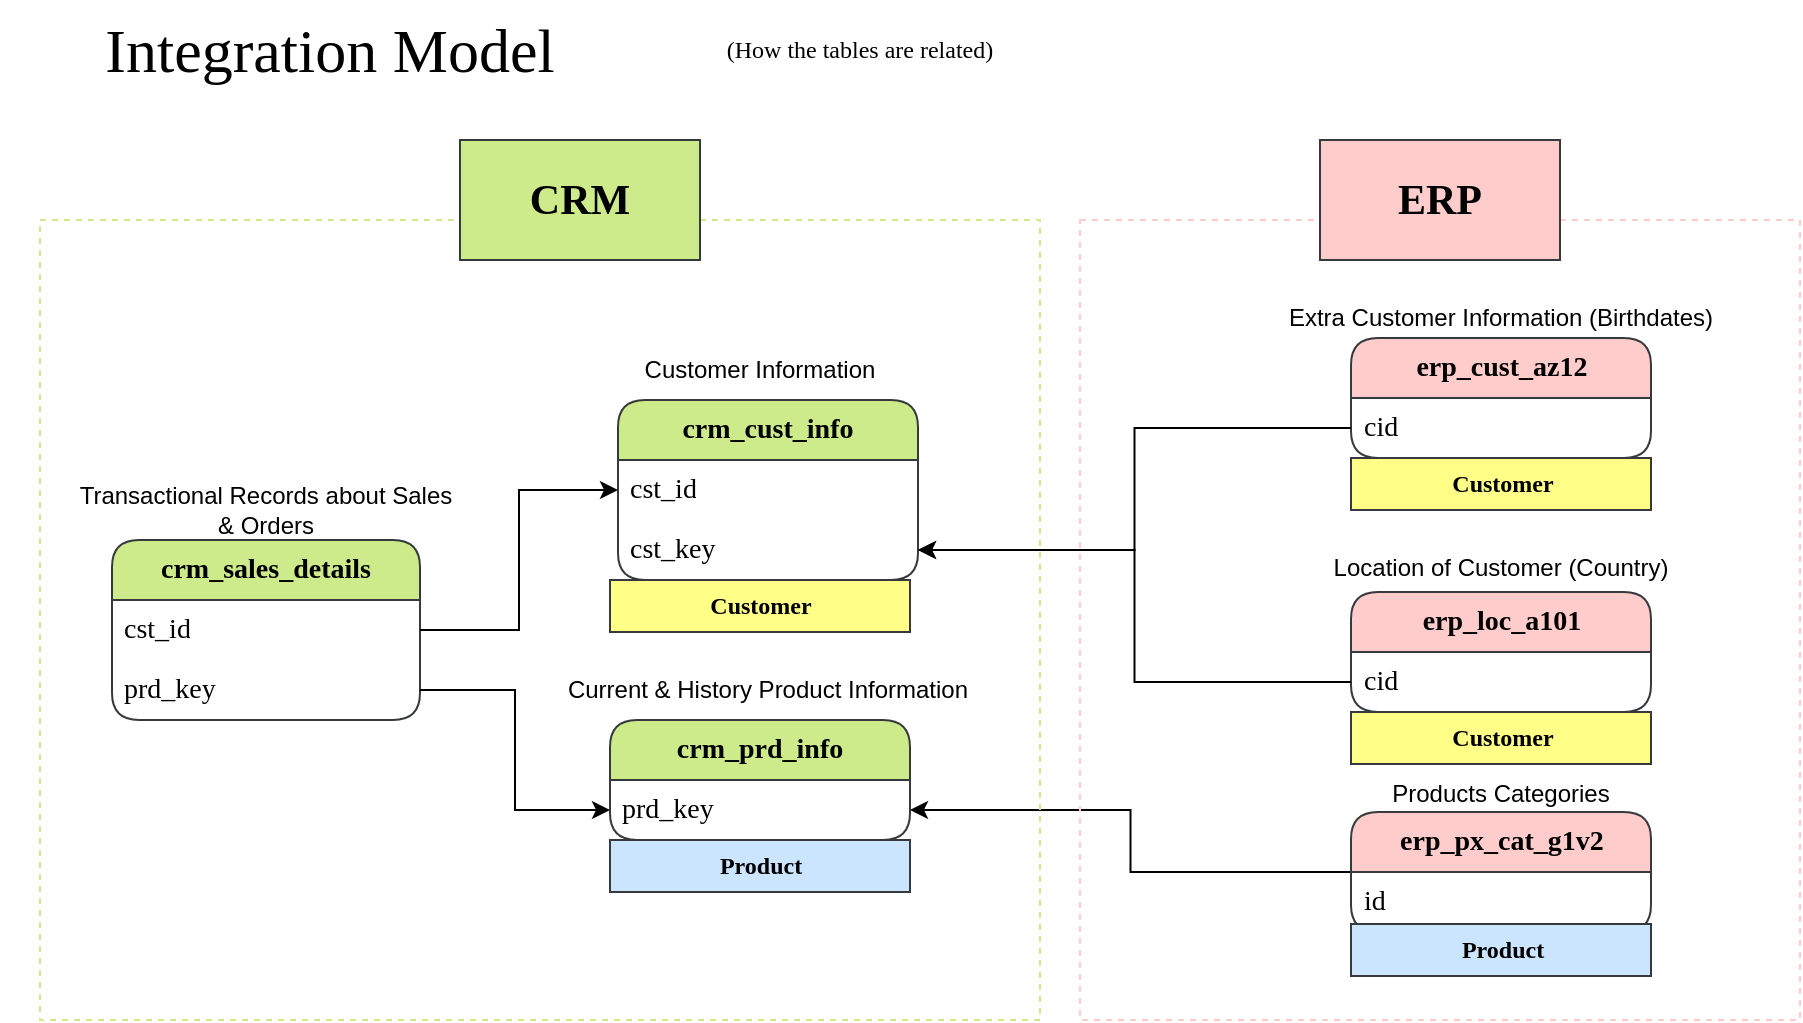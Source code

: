 <mxfile version="27.0.9">
  <diagram name="Page-1" id="US3879ExqTL5g9IHJCky">
    <mxGraphModel dx="1042" dy="626" grid="1" gridSize="10" guides="1" tooltips="1" connect="1" arrows="1" fold="1" page="1" pageScale="1" pageWidth="827" pageHeight="1169" math="0" shadow="0">
      <root>
        <mxCell id="0" />
        <mxCell id="1" parent="0" />
        <mxCell id="gqXj0iiXVJBeGMeopf4N-1" value="&lt;font style=&quot;font-size: 31px;&quot;&gt;Integration Model&lt;/font&gt;" style="text;html=1;align=center;verticalAlign=middle;whiteSpace=wrap;rounded=0;fontFamily=Lucida Console;fontSize=29;" parent="1" vertex="1">
          <mxGeometry x="30" y="40" width="330" height="50" as="geometry" />
        </mxCell>
        <mxCell id="gqXj0iiXVJBeGMeopf4N-2" value="&lt;font face=&quot;Lucida Console&quot;&gt;(How the tables are related)&lt;/font&gt;" style="text;html=1;align=center;verticalAlign=middle;whiteSpace=wrap;rounded=0;" parent="1" vertex="1">
          <mxGeometry x="340" y="40" width="240" height="50" as="geometry" />
        </mxCell>
        <mxCell id="gqXj0iiXVJBeGMeopf4N-3" value="&lt;font style=&quot;color: rgb(0, 0, 0);&quot;&gt;&lt;b&gt;crm_cust_info&lt;/b&gt;&lt;/font&gt;" style="swimlane;fontStyle=0;childLayout=stackLayout;horizontal=1;startSize=30;horizontalStack=0;resizeParent=1;resizeParentMax=0;resizeLast=0;collapsible=1;marginBottom=0;whiteSpace=wrap;html=1;rounded=1;fillColor=#cdeb8b;strokeColor=#36393d;glass=0;shadow=0;fontFamily=Lucida Console;fontSize=14;" parent="1" vertex="1">
          <mxGeometry x="339" y="240" width="150" height="90" as="geometry">
            <mxRectangle x="340" y="240" width="140" height="30" as="alternateBounds" />
          </mxGeometry>
        </mxCell>
        <mxCell id="gqXj0iiXVJBeGMeopf4N-4" value="cst_id" style="text;strokeColor=none;fillColor=none;align=left;verticalAlign=middle;spacingLeft=4;spacingRight=4;overflow=hidden;points=[[0,0.5],[1,0.5]];portConstraint=eastwest;rotatable=0;whiteSpace=wrap;html=1;glass=0;shadow=0;fontFamily=Lucida Console;fontSize=14;rounded=1;" parent="gqXj0iiXVJBeGMeopf4N-3" vertex="1">
          <mxGeometry y="30" width="150" height="30" as="geometry" />
        </mxCell>
        <mxCell id="gqXj0iiXVJBeGMeopf4N-25" value="cst_key" style="text;strokeColor=none;fillColor=none;align=left;verticalAlign=middle;spacingLeft=4;spacingRight=4;overflow=hidden;points=[[0,0.5],[1,0.5]];portConstraint=eastwest;rotatable=0;whiteSpace=wrap;html=1;glass=0;shadow=0;fontFamily=Lucida Console;fontSize=14;rounded=1;" parent="gqXj0iiXVJBeGMeopf4N-3" vertex="1">
          <mxGeometry y="60" width="150" height="30" as="geometry" />
        </mxCell>
        <mxCell id="gqXj0iiXVJBeGMeopf4N-7" value="Customer Information" style="text;html=1;align=center;verticalAlign=middle;whiteSpace=wrap;rounded=0;" parent="1" vertex="1">
          <mxGeometry x="350" y="210" width="120" height="30" as="geometry" />
        </mxCell>
        <mxCell id="gqXj0iiXVJBeGMeopf4N-10" value="Current &amp;amp; History Product Information" style="text;html=1;align=center;verticalAlign=middle;whiteSpace=wrap;rounded=0;" parent="1" vertex="1">
          <mxGeometry x="309" y="370" width="210" height="30" as="geometry" />
        </mxCell>
        <mxCell id="gqXj0iiXVJBeGMeopf4N-11" value="&lt;font style=&quot;color: rgb(0, 0, 0);&quot;&gt;&lt;b&gt;crm_prd_info&lt;/b&gt;&lt;/font&gt;" style="swimlane;fontStyle=0;childLayout=stackLayout;horizontal=1;startSize=30;horizontalStack=0;resizeParent=1;resizeParentMax=0;resizeLast=0;collapsible=1;marginBottom=0;whiteSpace=wrap;html=1;rounded=1;fillColor=#cdeb8b;strokeColor=#36393d;glass=0;shadow=0;fontFamily=Lucida Console;fontSize=14;" parent="1" vertex="1">
          <mxGeometry x="335" y="400" width="150" height="60" as="geometry">
            <mxRectangle x="340" y="240" width="140" height="30" as="alternateBounds" />
          </mxGeometry>
        </mxCell>
        <mxCell id="gqXj0iiXVJBeGMeopf4N-12" value="prd_key" style="text;strokeColor=none;fillColor=none;align=left;verticalAlign=middle;spacingLeft=4;spacingRight=4;overflow=hidden;points=[[0,0.5],[1,0.5]];portConstraint=eastwest;rotatable=0;whiteSpace=wrap;html=1;glass=0;shadow=0;fontFamily=Lucida Console;fontSize=14;rounded=1;" parent="gqXj0iiXVJBeGMeopf4N-11" vertex="1">
          <mxGeometry y="30" width="150" height="30" as="geometry" />
        </mxCell>
        <mxCell id="gqXj0iiXVJBeGMeopf4N-14" value="Transactional Records about Sales &amp;amp; Orders" style="text;html=1;align=center;verticalAlign=middle;whiteSpace=wrap;rounded=0;" parent="1" vertex="1">
          <mxGeometry x="68" y="280" width="190" height="30" as="geometry" />
        </mxCell>
        <mxCell id="gqXj0iiXVJBeGMeopf4N-15" value="&lt;font style=&quot;color: rgb(0, 0, 0);&quot;&gt;&lt;b&gt;crm_sales_details&lt;/b&gt;&lt;/font&gt;" style="swimlane;fontStyle=0;childLayout=stackLayout;horizontal=1;startSize=30;horizontalStack=0;resizeParent=1;resizeParentMax=0;resizeLast=0;collapsible=1;marginBottom=0;whiteSpace=wrap;html=1;rounded=1;fillColor=#cdeb8b;strokeColor=#36393d;glass=0;shadow=0;fontFamily=Lucida Console;fontSize=14;" parent="1" vertex="1">
          <mxGeometry x="86" y="310" width="154" height="90" as="geometry">
            <mxRectangle x="340" y="240" width="140" height="30" as="alternateBounds" />
          </mxGeometry>
        </mxCell>
        <mxCell id="gqXj0iiXVJBeGMeopf4N-17" value="cst_id" style="text;strokeColor=none;fillColor=none;align=left;verticalAlign=middle;spacingLeft=4;spacingRight=4;overflow=hidden;points=[[0,0.5],[1,0.5]];portConstraint=eastwest;rotatable=0;whiteSpace=wrap;html=1;glass=0;shadow=0;fontFamily=Lucida Console;fontSize=14;rounded=1;" parent="gqXj0iiXVJBeGMeopf4N-15" vertex="1">
          <mxGeometry y="30" width="154" height="30" as="geometry" />
        </mxCell>
        <mxCell id="gqXj0iiXVJBeGMeopf4N-20" value="prd_key" style="text;strokeColor=none;fillColor=none;align=left;verticalAlign=middle;spacingLeft=4;spacingRight=4;overflow=hidden;points=[[0,0.5],[1,0.5]];portConstraint=eastwest;rotatable=0;whiteSpace=wrap;html=1;glass=0;shadow=0;fontFamily=Lucida Console;fontSize=14;rounded=1;" parent="gqXj0iiXVJBeGMeopf4N-15" vertex="1">
          <mxGeometry y="60" width="154" height="30" as="geometry" />
        </mxCell>
        <mxCell id="gqXj0iiXVJBeGMeopf4N-18" style="edgeStyle=orthogonalEdgeStyle;rounded=0;orthogonalLoop=1;jettySize=auto;html=1;entryX=0;entryY=0.5;entryDx=0;entryDy=0;" parent="1" source="gqXj0iiXVJBeGMeopf4N-17" target="gqXj0iiXVJBeGMeopf4N-4" edge="1">
          <mxGeometry relative="1" as="geometry" />
        </mxCell>
        <mxCell id="gqXj0iiXVJBeGMeopf4N-21" style="edgeStyle=orthogonalEdgeStyle;rounded=0;orthogonalLoop=1;jettySize=auto;html=1;entryX=0;entryY=0.5;entryDx=0;entryDy=0;" parent="1" source="gqXj0iiXVJBeGMeopf4N-20" target="gqXj0iiXVJBeGMeopf4N-12" edge="1">
          <mxGeometry relative="1" as="geometry" />
        </mxCell>
        <mxCell id="gqXj0iiXVJBeGMeopf4N-22" value="&lt;font style=&quot;color: rgb(0, 0, 0);&quot;&gt;&lt;b&gt;erp_cust_az12&lt;/b&gt;&lt;/font&gt;" style="swimlane;fontStyle=0;childLayout=stackLayout;horizontal=1;startSize=30;horizontalStack=0;resizeParent=1;resizeParentMax=0;resizeLast=0;collapsible=1;marginBottom=0;whiteSpace=wrap;html=1;rounded=1;fillColor=#ffcccc;strokeColor=#36393d;glass=0;shadow=0;fontFamily=Lucida Console;fontSize=14;" parent="1" vertex="1">
          <mxGeometry x="705.5" y="209" width="150" height="60" as="geometry">
            <mxRectangle x="340" y="240" width="140" height="30" as="alternateBounds" />
          </mxGeometry>
        </mxCell>
        <mxCell id="gqXj0iiXVJBeGMeopf4N-23" value="cid" style="text;strokeColor=none;fillColor=none;align=left;verticalAlign=middle;spacingLeft=4;spacingRight=4;overflow=hidden;points=[[0,0.5],[1,0.5]];portConstraint=eastwest;rotatable=0;whiteSpace=wrap;html=1;glass=0;shadow=0;fontFamily=Lucida Console;fontSize=14;rounded=1;" parent="gqXj0iiXVJBeGMeopf4N-22" vertex="1">
          <mxGeometry y="30" width="150" height="30" as="geometry" />
        </mxCell>
        <mxCell id="gqXj0iiXVJBeGMeopf4N-24" value="Extra Customer Information (Birthdates)" style="text;html=1;align=center;verticalAlign=middle;whiteSpace=wrap;rounded=0;fillColor=none;strokeColor=none;" parent="1" vertex="1">
          <mxGeometry x="670" y="184" width="221" height="30" as="geometry" />
        </mxCell>
        <mxCell id="gqXj0iiXVJBeGMeopf4N-27" style="edgeStyle=orthogonalEdgeStyle;rounded=0;orthogonalLoop=1;jettySize=auto;html=1;" parent="1" source="gqXj0iiXVJBeGMeopf4N-23" target="gqXj0iiXVJBeGMeopf4N-25" edge="1">
          <mxGeometry relative="1" as="geometry" />
        </mxCell>
        <mxCell id="gqXj0iiXVJBeGMeopf4N-28" value="&lt;font style=&quot;color: rgb(0, 0, 0);&quot;&gt;&lt;b&gt;erp_loc_a101&lt;/b&gt;&lt;/font&gt;" style="swimlane;fontStyle=0;childLayout=stackLayout;horizontal=1;startSize=30;horizontalStack=0;resizeParent=1;resizeParentMax=0;resizeLast=0;collapsible=1;marginBottom=0;whiteSpace=wrap;html=1;rounded=1;fillColor=#ffcccc;strokeColor=#36393d;glass=0;shadow=0;fontFamily=Lucida Console;fontSize=14;" parent="1" vertex="1">
          <mxGeometry x="705.5" y="336" width="150" height="60" as="geometry">
            <mxRectangle x="340" y="240" width="140" height="30" as="alternateBounds" />
          </mxGeometry>
        </mxCell>
        <mxCell id="gqXj0iiXVJBeGMeopf4N-29" value="cid" style="text;strokeColor=none;fillColor=none;align=left;verticalAlign=middle;spacingLeft=4;spacingRight=4;overflow=hidden;points=[[0,0.5],[1,0.5]];portConstraint=eastwest;rotatable=0;whiteSpace=wrap;html=1;glass=0;shadow=0;fontFamily=Lucida Console;fontSize=14;rounded=1;" parent="gqXj0iiXVJBeGMeopf4N-28" vertex="1">
          <mxGeometry y="30" width="150" height="30" as="geometry" />
        </mxCell>
        <mxCell id="gqXj0iiXVJBeGMeopf4N-30" value="Location of Customer (Country)" style="text;html=1;align=center;verticalAlign=middle;whiteSpace=wrap;rounded=0;fillColor=none;strokeColor=none;" parent="1" vertex="1">
          <mxGeometry x="670" y="309" width="221" height="30" as="geometry" />
        </mxCell>
        <mxCell id="gqXj0iiXVJBeGMeopf4N-31" style="edgeStyle=orthogonalEdgeStyle;rounded=0;orthogonalLoop=1;jettySize=auto;html=1;entryX=1;entryY=0.5;entryDx=0;entryDy=0;" parent="1" source="gqXj0iiXVJBeGMeopf4N-29" target="gqXj0iiXVJBeGMeopf4N-25" edge="1">
          <mxGeometry relative="1" as="geometry" />
        </mxCell>
        <mxCell id="gqXj0iiXVJBeGMeopf4N-35" style="edgeStyle=orthogonalEdgeStyle;rounded=0;orthogonalLoop=1;jettySize=auto;html=1;entryX=1;entryY=0.5;entryDx=0;entryDy=0;" parent="1" source="gqXj0iiXVJBeGMeopf4N-32" target="gqXj0iiXVJBeGMeopf4N-12" edge="1">
          <mxGeometry relative="1" as="geometry" />
        </mxCell>
        <mxCell id="gqXj0iiXVJBeGMeopf4N-32" value="&lt;font style=&quot;color: rgb(0, 0, 0);&quot;&gt;&lt;b&gt;erp_px_cat_g1v2&lt;/b&gt;&lt;/font&gt;" style="swimlane;fontStyle=0;childLayout=stackLayout;horizontal=1;startSize=30;horizontalStack=0;resizeParent=1;resizeParentMax=0;resizeLast=0;collapsible=1;marginBottom=0;whiteSpace=wrap;html=1;rounded=1;fillColor=#ffcccc;strokeColor=#36393d;glass=0;shadow=0;fontFamily=Lucida Console;fontSize=14;" parent="1" vertex="1">
          <mxGeometry x="705.5" y="446" width="150" height="60" as="geometry">
            <mxRectangle x="340" y="240" width="140" height="30" as="alternateBounds" />
          </mxGeometry>
        </mxCell>
        <mxCell id="gqXj0iiXVJBeGMeopf4N-33" value="id" style="text;strokeColor=none;fillColor=none;align=left;verticalAlign=middle;spacingLeft=4;spacingRight=4;overflow=hidden;points=[[0,0.5],[1,0.5]];portConstraint=eastwest;rotatable=0;whiteSpace=wrap;html=1;glass=0;shadow=0;fontFamily=Lucida Console;fontSize=14;rounded=1;" parent="gqXj0iiXVJBeGMeopf4N-32" vertex="1">
          <mxGeometry y="30" width="150" height="30" as="geometry" />
        </mxCell>
        <mxCell id="gqXj0iiXVJBeGMeopf4N-34" value="Products Categories" style="text;html=1;align=center;verticalAlign=middle;whiteSpace=wrap;rounded=0;fillColor=none;strokeColor=none;" parent="1" vertex="1">
          <mxGeometry x="670" y="422" width="221" height="30" as="geometry" />
        </mxCell>
        <mxCell id="gqXj0iiXVJBeGMeopf4N-36" value="" style="rounded=0;whiteSpace=wrap;html=1;fillColor=none;dashed=1;strokeColor=#CDEB8B;" parent="1" vertex="1">
          <mxGeometry x="50" y="150" width="500" height="400" as="geometry" />
        </mxCell>
        <mxCell id="gqXj0iiXVJBeGMeopf4N-37" value="&lt;font style=&quot;font-size: 21px; color: rgb(0, 0, 0);&quot; face=&quot;Lucida Console&quot;&gt;&lt;b&gt;CRM&lt;/b&gt;&lt;/font&gt;" style="rounded=0;whiteSpace=wrap;html=1;fillColor=#cdeb8b;strokeColor=#36393d;" parent="1" vertex="1">
          <mxGeometry x="260" y="110" width="120" height="60" as="geometry" />
        </mxCell>
        <mxCell id="gqXj0iiXVJBeGMeopf4N-39" value="" style="rounded=0;whiteSpace=wrap;html=1;fillColor=none;dashed=1;strokeColor=#FFCCCC;" parent="1" vertex="1">
          <mxGeometry x="570" y="150" width="360" height="400" as="geometry" />
        </mxCell>
        <mxCell id="gqXj0iiXVJBeGMeopf4N-40" value="&lt;font style=&quot;font-size: 21px; color: rgb(0, 0, 0);&quot; face=&quot;Lucida Console&quot;&gt;&lt;b&gt;ERP&lt;/b&gt;&lt;/font&gt;" style="rounded=0;whiteSpace=wrap;html=1;fillColor=#FFCCCC;strokeColor=#36393d;" parent="1" vertex="1">
          <mxGeometry x="690" y="110" width="120" height="60" as="geometry" />
        </mxCell>
        <mxCell id="l-wlDNty2C3_1K11dqtN-1" value="&lt;font face=&quot;Lucida Console&quot; style=&quot;color: rgb(0, 0, 0);&quot;&gt;Product&lt;/font&gt;" style="text;align=center;fontStyle=1;verticalAlign=middle;spacingLeft=3;spacingRight=3;strokeColor=#36393d;rotatable=0;points=[[0,0.5],[1,0.5]];portConstraint=eastwest;html=1;fillColor=#cce5ff;" parent="1" vertex="1">
          <mxGeometry x="335" y="460" width="150" height="26" as="geometry" />
        </mxCell>
        <mxCell id="l-wlDNty2C3_1K11dqtN-2" value="&lt;font face=&quot;Lucida Console&quot; style=&quot;color: rgb(0, 0, 0);&quot;&gt;Product&lt;/font&gt;" style="text;align=center;fontStyle=1;verticalAlign=middle;spacingLeft=3;spacingRight=3;strokeColor=#36393d;rotatable=0;points=[[0,0.5],[1,0.5]];portConstraint=eastwest;html=1;fillColor=#cce5ff;" parent="1" vertex="1">
          <mxGeometry x="705.5" y="502" width="150" height="26" as="geometry" />
        </mxCell>
        <mxCell id="l-wlDNty2C3_1K11dqtN-3" value="&lt;font face=&quot;Lucida Console&quot; style=&quot;color: rgb(0, 0, 0);&quot;&gt;Customer&lt;/font&gt;" style="text;align=center;fontStyle=1;verticalAlign=middle;spacingLeft=3;spacingRight=3;strokeColor=#36393d;rotatable=0;points=[[0,0.5],[1,0.5]];portConstraint=eastwest;html=1;fillColor=#ffff88;" parent="1" vertex="1">
          <mxGeometry x="705.5" y="396" width="150" height="26" as="geometry" />
        </mxCell>
        <mxCell id="l-wlDNty2C3_1K11dqtN-4" value="&lt;font face=&quot;Lucida Console&quot; style=&quot;color: rgb(0, 0, 0);&quot;&gt;Customer&lt;/font&gt;" style="text;align=center;fontStyle=1;verticalAlign=middle;spacingLeft=3;spacingRight=3;strokeColor=#36393d;rotatable=0;points=[[0,0.5],[1,0.5]];portConstraint=eastwest;html=1;fillColor=#ffff88;" parent="1" vertex="1">
          <mxGeometry x="705.5" y="269" width="150" height="26" as="geometry" />
        </mxCell>
        <mxCell id="l-wlDNty2C3_1K11dqtN-5" value="&lt;font face=&quot;Lucida Console&quot; style=&quot;color: rgb(0, 0, 0);&quot;&gt;Customer&lt;/font&gt;" style="text;align=center;fontStyle=1;verticalAlign=middle;spacingLeft=3;spacingRight=3;strokeColor=#36393d;rotatable=0;points=[[0,0.5],[1,0.5]];portConstraint=eastwest;html=1;fillColor=#ffff88;" parent="1" vertex="1">
          <mxGeometry x="335" y="330" width="150" height="26" as="geometry" />
        </mxCell>
      </root>
    </mxGraphModel>
  </diagram>
</mxfile>
